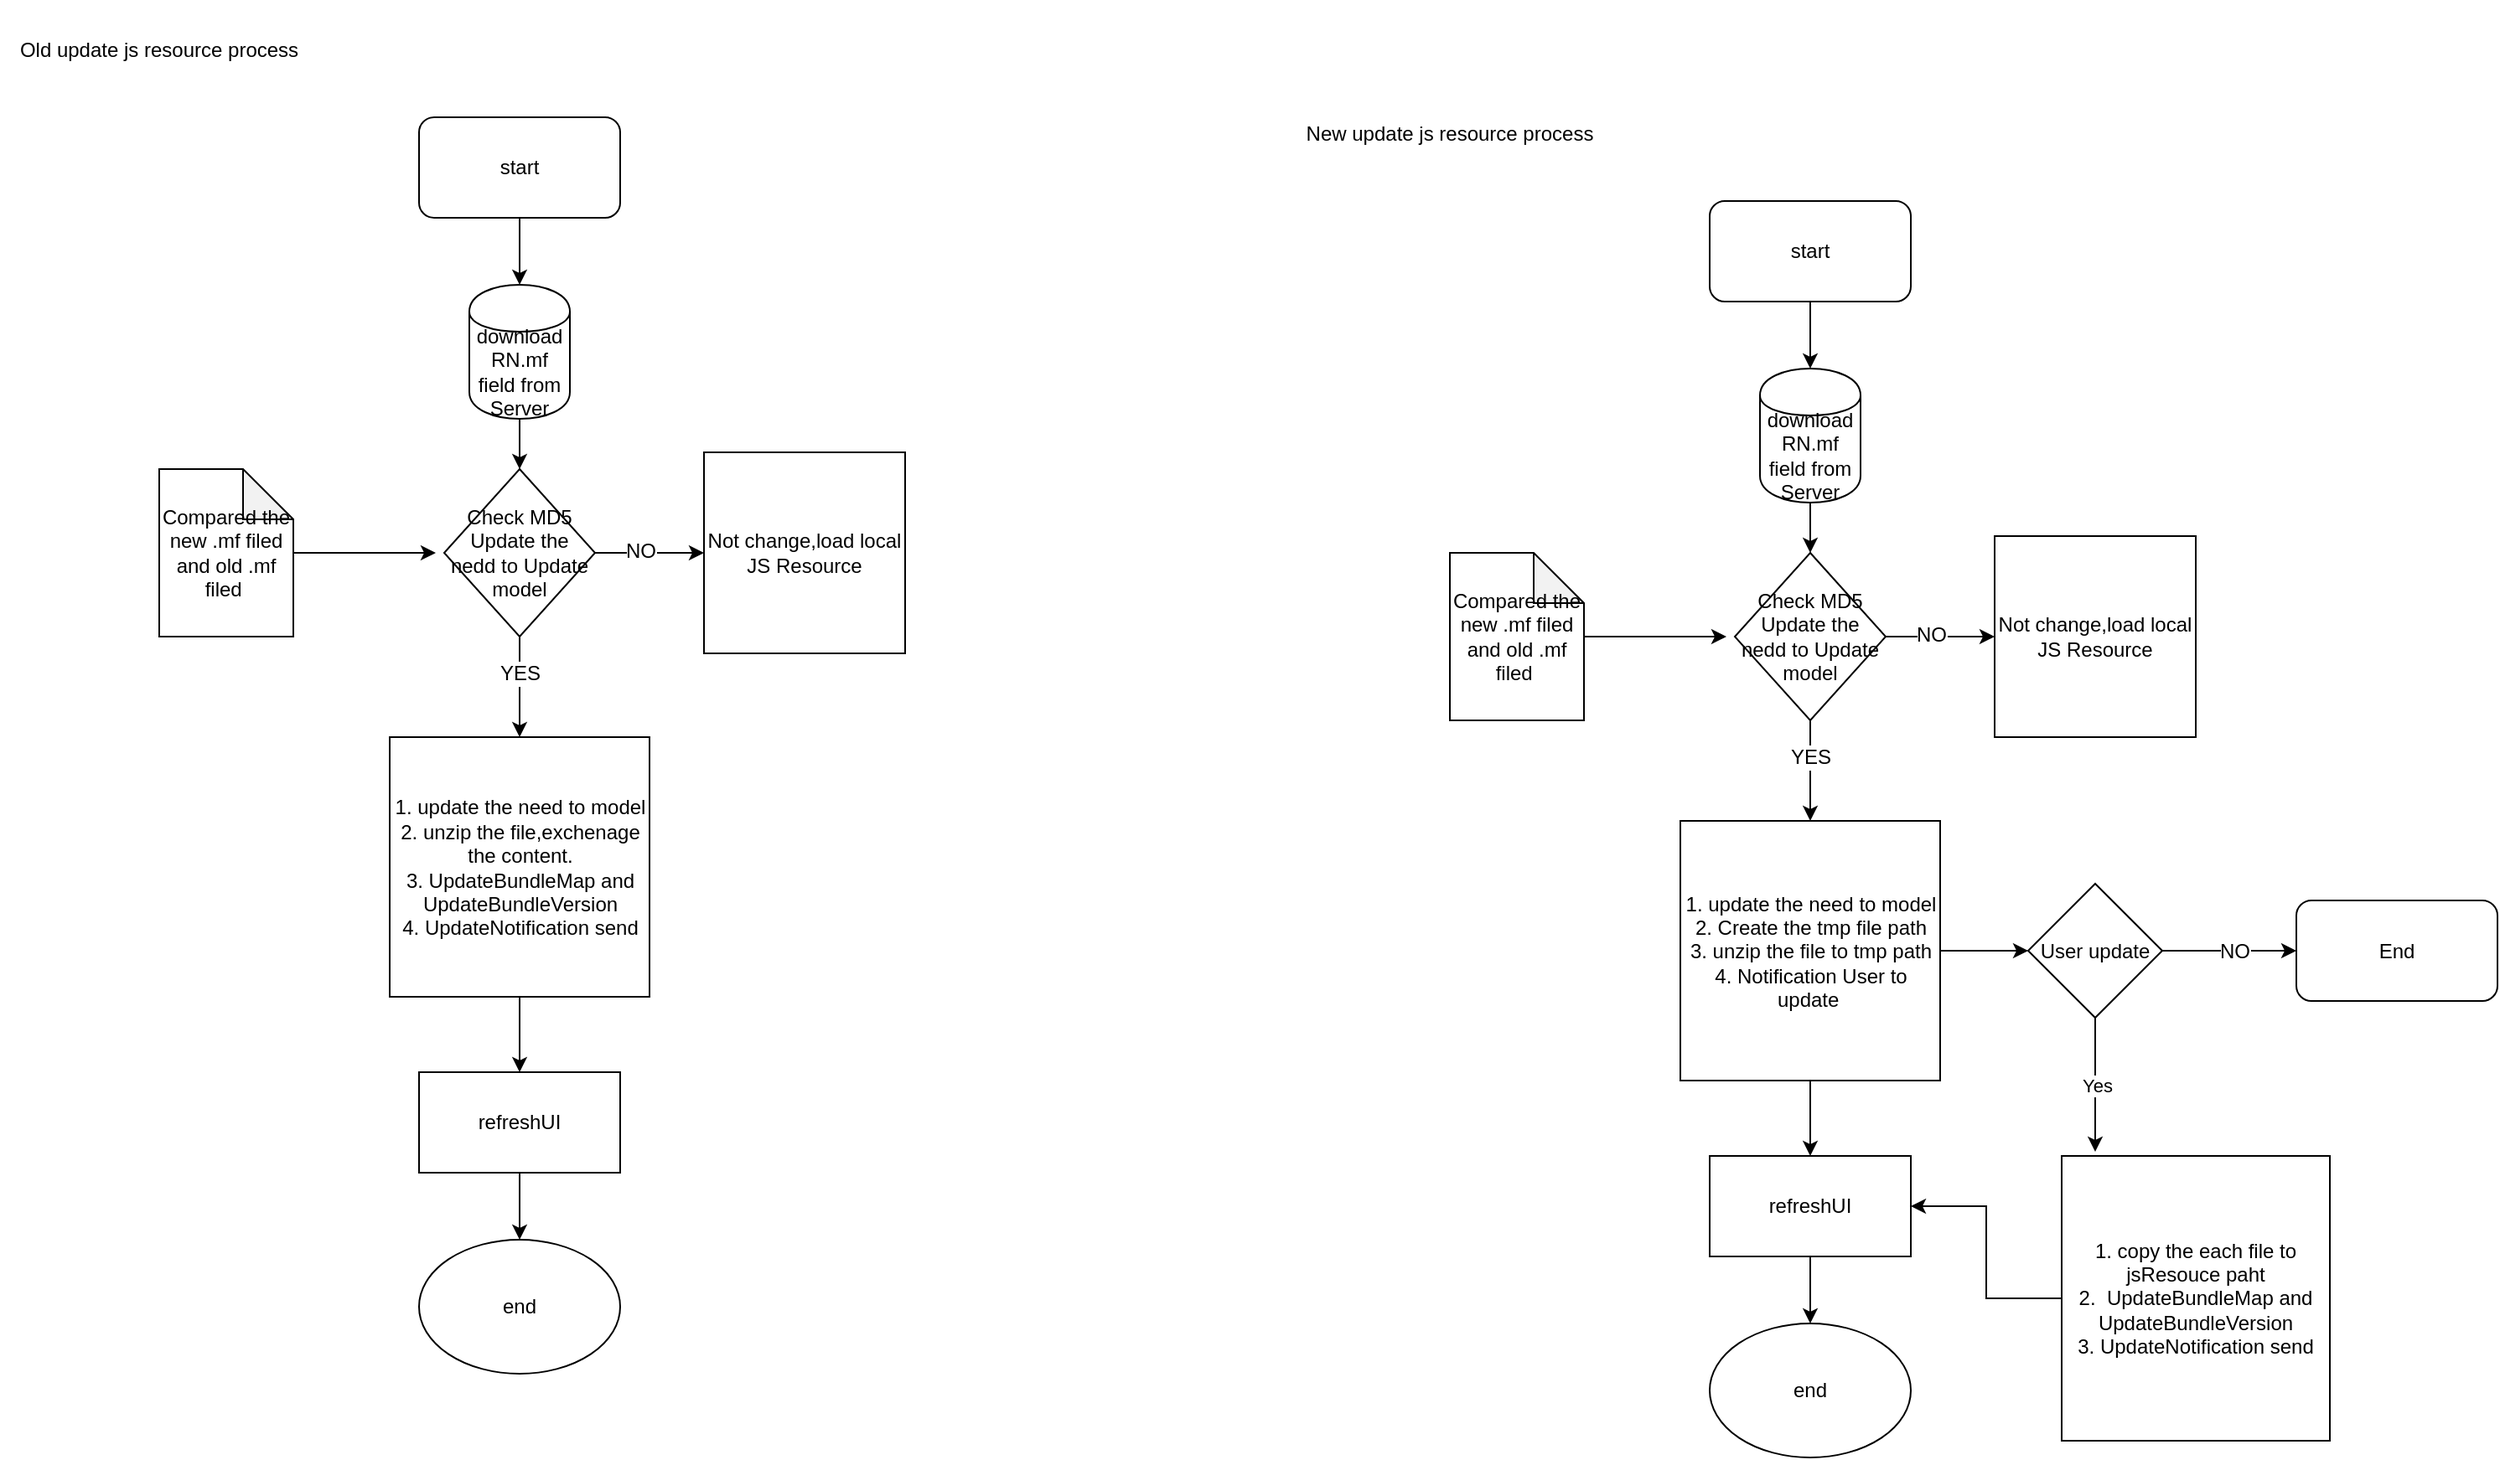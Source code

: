 <mxfile version="10.9.8" type="github"><diagram id="jweYw6e_cuAno958GXBT" name="Page-1"><mxGraphModel dx="1433" dy="720" grid="1" gridSize="10" guides="1" tooltips="1" connect="1" arrows="1" fold="1" page="1" pageScale="1" pageWidth="1654" pageHeight="2336" math="0" shadow="0"><root><mxCell id="0"/><mxCell id="1" parent="0"/><mxCell id="p9r173Tq1zXLV8hb7vDI-3" value="" style="edgeStyle=orthogonalEdgeStyle;rounded=0;orthogonalLoop=1;jettySize=auto;html=1;" edge="1" parent="1" source="p9r173Tq1zXLV8hb7vDI-2" target="p9r173Tq1zXLV8hb7vDI-4"><mxGeometry relative="1" as="geometry"><mxPoint x="900" y="170" as="targetPoint"/><Array as="points"/></mxGeometry></mxCell><mxCell id="p9r173Tq1zXLV8hb7vDI-2" value="start" style="rounded=1;whiteSpace=wrap;html=1;" vertex="1" parent="1"><mxGeometry x="270" y="80" width="120" height="60" as="geometry"/></mxCell><mxCell id="p9r173Tq1zXLV8hb7vDI-8" value="" style="edgeStyle=orthogonalEdgeStyle;rounded=0;orthogonalLoop=1;jettySize=auto;html=1;" edge="1" parent="1" source="p9r173Tq1zXLV8hb7vDI-4" target="p9r173Tq1zXLV8hb7vDI-7"><mxGeometry relative="1" as="geometry"/></mxCell><mxCell id="p9r173Tq1zXLV8hb7vDI-4" value="download RN.mf field from Server" style="shape=cylinder;whiteSpace=wrap;html=1;boundedLbl=1;backgroundOutline=1;" vertex="1" parent="1"><mxGeometry x="300" y="180" width="60" height="80" as="geometry"/></mxCell><mxCell id="p9r173Tq1zXLV8hb7vDI-6" value="Old update js resource process" style="text;html=1;strokeColor=none;fillColor=none;align=center;verticalAlign=middle;whiteSpace=wrap;rounded=0;" vertex="1" parent="1"><mxGeometry x="20" y="10" width="190" height="60" as="geometry"/></mxCell><mxCell id="p9r173Tq1zXLV8hb7vDI-10" value="" style="edgeStyle=orthogonalEdgeStyle;rounded=0;orthogonalLoop=1;jettySize=auto;html=1;" edge="1" parent="1" source="p9r173Tq1zXLV8hb7vDI-7" target="p9r173Tq1zXLV8hb7vDI-9"><mxGeometry relative="1" as="geometry"/></mxCell><mxCell id="p9r173Tq1zXLV8hb7vDI-14" value="YES" style="text;html=1;resizable=0;points=[];align=center;verticalAlign=middle;labelBackgroundColor=#ffffff;" vertex="1" connectable="0" parent="p9r173Tq1zXLV8hb7vDI-10"><mxGeometry x="-0.28" relative="1" as="geometry"><mxPoint as="offset"/></mxGeometry></mxCell><mxCell id="p9r173Tq1zXLV8hb7vDI-16" value="" style="edgeStyle=orthogonalEdgeStyle;rounded=0;orthogonalLoop=1;jettySize=auto;html=1;" edge="1" parent="1" source="p9r173Tq1zXLV8hb7vDI-7" target="p9r173Tq1zXLV8hb7vDI-15"><mxGeometry relative="1" as="geometry"/></mxCell><mxCell id="p9r173Tq1zXLV8hb7vDI-17" value="NO" style="text;html=1;resizable=0;points=[];align=center;verticalAlign=middle;labelBackgroundColor=#ffffff;" vertex="1" connectable="0" parent="p9r173Tq1zXLV8hb7vDI-16"><mxGeometry x="-0.169" y="1" relative="1" as="geometry"><mxPoint as="offset"/></mxGeometry></mxCell><mxCell id="p9r173Tq1zXLV8hb7vDI-7" value="Check MD5&lt;br&gt;Update the nedd to Update model" style="rhombus;whiteSpace=wrap;html=1;" vertex="1" parent="1"><mxGeometry x="285" y="290" width="90" height="100" as="geometry"/></mxCell><mxCell id="p9r173Tq1zXLV8hb7vDI-20" value="" style="edgeStyle=orthogonalEdgeStyle;rounded=0;orthogonalLoop=1;jettySize=auto;html=1;" edge="1" parent="1" source="p9r173Tq1zXLV8hb7vDI-9" target="p9r173Tq1zXLV8hb7vDI-19"><mxGeometry relative="1" as="geometry"/></mxCell><mxCell id="p9r173Tq1zXLV8hb7vDI-9" value="1. update the need to model&lt;br&gt;2.&amp;nbsp;unzip the file,exchenage the content.&lt;br&gt;3. UpdateBundleMap and UpdateBundleVersion&lt;br&gt;4. UpdateNotification send" style="whiteSpace=wrap;html=1;aspect=fixed;" vertex="1" parent="1"><mxGeometry x="252.5" y="450" width="155" height="155" as="geometry"/></mxCell><mxCell id="p9r173Tq1zXLV8hb7vDI-13" value="" style="edgeStyle=orthogonalEdgeStyle;rounded=0;orthogonalLoop=1;jettySize=auto;html=1;" edge="1" parent="1" source="p9r173Tq1zXLV8hb7vDI-11"><mxGeometry relative="1" as="geometry"><mxPoint x="280" y="340" as="targetPoint"/></mxGeometry></mxCell><mxCell id="p9r173Tq1zXLV8hb7vDI-11" value="Compared the new .mf filed and old .mf filed&amp;nbsp;" style="shape=note;whiteSpace=wrap;html=1;backgroundOutline=1;darkOpacity=0.05;" vertex="1" parent="1"><mxGeometry x="115" y="290" width="80" height="100" as="geometry"/></mxCell><mxCell id="p9r173Tq1zXLV8hb7vDI-15" value="Not change,load local JS Resource" style="whiteSpace=wrap;html=1;aspect=fixed;" vertex="1" parent="1"><mxGeometry x="440" y="280" width="120" height="120" as="geometry"/></mxCell><mxCell id="p9r173Tq1zXLV8hb7vDI-22" value="" style="edgeStyle=orthogonalEdgeStyle;rounded=0;orthogonalLoop=1;jettySize=auto;html=1;" edge="1" parent="1" source="p9r173Tq1zXLV8hb7vDI-19" target="p9r173Tq1zXLV8hb7vDI-21"><mxGeometry relative="1" as="geometry"/></mxCell><mxCell id="p9r173Tq1zXLV8hb7vDI-19" value="refreshUI" style="rounded=0;whiteSpace=wrap;html=1;" vertex="1" parent="1"><mxGeometry x="270" y="650" width="120" height="60" as="geometry"/></mxCell><mxCell id="p9r173Tq1zXLV8hb7vDI-21" value="end" style="ellipse;whiteSpace=wrap;html=1;" vertex="1" parent="1"><mxGeometry x="270" y="750" width="120" height="80" as="geometry"/></mxCell><mxCell id="p9r173Tq1zXLV8hb7vDI-23" value="" style="edgeStyle=orthogonalEdgeStyle;rounded=0;orthogonalLoop=1;jettySize=auto;html=1;" edge="1" parent="1" source="p9r173Tq1zXLV8hb7vDI-24" target="p9r173Tq1zXLV8hb7vDI-26"><mxGeometry relative="1" as="geometry"><mxPoint x="1670" y="220" as="targetPoint"/><Array as="points"/></mxGeometry></mxCell><mxCell id="p9r173Tq1zXLV8hb7vDI-24" value="start" style="rounded=1;whiteSpace=wrap;html=1;" vertex="1" parent="1"><mxGeometry x="1040" y="130" width="120" height="60" as="geometry"/></mxCell><mxCell id="p9r173Tq1zXLV8hb7vDI-25" value="" style="edgeStyle=orthogonalEdgeStyle;rounded=0;orthogonalLoop=1;jettySize=auto;html=1;" edge="1" parent="1" source="p9r173Tq1zXLV8hb7vDI-26" target="p9r173Tq1zXLV8hb7vDI-32"><mxGeometry relative="1" as="geometry"/></mxCell><mxCell id="p9r173Tq1zXLV8hb7vDI-26" value="download RN.mf field from Server" style="shape=cylinder;whiteSpace=wrap;html=1;boundedLbl=1;backgroundOutline=1;" vertex="1" parent="1"><mxGeometry x="1070" y="230" width="60" height="80" as="geometry"/></mxCell><mxCell id="p9r173Tq1zXLV8hb7vDI-27" value="New update js resource process" style="text;html=1;strokeColor=none;fillColor=none;align=center;verticalAlign=middle;whiteSpace=wrap;rounded=0;" vertex="1" parent="1"><mxGeometry x="790" y="60" width="190" height="60" as="geometry"/></mxCell><mxCell id="p9r173Tq1zXLV8hb7vDI-28" value="" style="edgeStyle=orthogonalEdgeStyle;rounded=0;orthogonalLoop=1;jettySize=auto;html=1;" edge="1" parent="1" source="p9r173Tq1zXLV8hb7vDI-32" target="p9r173Tq1zXLV8hb7vDI-34"><mxGeometry relative="1" as="geometry"/></mxCell><mxCell id="p9r173Tq1zXLV8hb7vDI-29" value="YES" style="text;html=1;resizable=0;points=[];align=center;verticalAlign=middle;labelBackgroundColor=#ffffff;" vertex="1" connectable="0" parent="p9r173Tq1zXLV8hb7vDI-28"><mxGeometry x="-0.28" relative="1" as="geometry"><mxPoint as="offset"/></mxGeometry></mxCell><mxCell id="p9r173Tq1zXLV8hb7vDI-30" value="" style="edgeStyle=orthogonalEdgeStyle;rounded=0;orthogonalLoop=1;jettySize=auto;html=1;" edge="1" parent="1" source="p9r173Tq1zXLV8hb7vDI-32" target="p9r173Tq1zXLV8hb7vDI-37"><mxGeometry relative="1" as="geometry"/></mxCell><mxCell id="p9r173Tq1zXLV8hb7vDI-31" value="NO" style="text;html=1;resizable=0;points=[];align=center;verticalAlign=middle;labelBackgroundColor=#ffffff;" vertex="1" connectable="0" parent="p9r173Tq1zXLV8hb7vDI-30"><mxGeometry x="-0.169" y="1" relative="1" as="geometry"><mxPoint as="offset"/></mxGeometry></mxCell><mxCell id="p9r173Tq1zXLV8hb7vDI-32" value="Check MD5&lt;br&gt;Update the nedd to Update model" style="rhombus;whiteSpace=wrap;html=1;" vertex="1" parent="1"><mxGeometry x="1055" y="340" width="90" height="100" as="geometry"/></mxCell><mxCell id="p9r173Tq1zXLV8hb7vDI-33" value="" style="edgeStyle=orthogonalEdgeStyle;rounded=0;orthogonalLoop=1;jettySize=auto;html=1;" edge="1" parent="1" source="p9r173Tq1zXLV8hb7vDI-34" target="p9r173Tq1zXLV8hb7vDI-39"><mxGeometry relative="1" as="geometry"/></mxCell><mxCell id="p9r173Tq1zXLV8hb7vDI-42" value="" style="edgeStyle=orthogonalEdgeStyle;rounded=0;orthogonalLoop=1;jettySize=auto;html=1;" edge="1" parent="1" source="p9r173Tq1zXLV8hb7vDI-34"><mxGeometry relative="1" as="geometry"><mxPoint x="1230" y="577.5" as="targetPoint"/></mxGeometry></mxCell><mxCell id="p9r173Tq1zXLV8hb7vDI-34" value="1. update the need to model&lt;br&gt;2. Create the tmp file path&lt;br&gt;3.&amp;nbsp;unzip the file to tmp path&lt;br&gt;4. Notification User to update&amp;nbsp;" style="whiteSpace=wrap;html=1;aspect=fixed;" vertex="1" parent="1"><mxGeometry x="1022.5" y="500" width="155" height="155" as="geometry"/></mxCell><mxCell id="p9r173Tq1zXLV8hb7vDI-35" value="" style="edgeStyle=orthogonalEdgeStyle;rounded=0;orthogonalLoop=1;jettySize=auto;html=1;" edge="1" parent="1" source="p9r173Tq1zXLV8hb7vDI-36"><mxGeometry relative="1" as="geometry"><mxPoint x="1050" y="390" as="targetPoint"/></mxGeometry></mxCell><mxCell id="p9r173Tq1zXLV8hb7vDI-36" value="Compared the new .mf filed and old .mf filed&amp;nbsp;" style="shape=note;whiteSpace=wrap;html=1;backgroundOutline=1;darkOpacity=0.05;" vertex="1" parent="1"><mxGeometry x="885" y="340" width="80" height="100" as="geometry"/></mxCell><mxCell id="p9r173Tq1zXLV8hb7vDI-37" value="Not change,load local JS Resource" style="whiteSpace=wrap;html=1;aspect=fixed;" vertex="1" parent="1"><mxGeometry x="1210" y="330" width="120" height="120" as="geometry"/></mxCell><mxCell id="p9r173Tq1zXLV8hb7vDI-38" value="" style="edgeStyle=orthogonalEdgeStyle;rounded=0;orthogonalLoop=1;jettySize=auto;html=1;" edge="1" parent="1" source="p9r173Tq1zXLV8hb7vDI-39" target="p9r173Tq1zXLV8hb7vDI-40"><mxGeometry relative="1" as="geometry"/></mxCell><mxCell id="p9r173Tq1zXLV8hb7vDI-39" value="refreshUI" style="rounded=0;whiteSpace=wrap;html=1;" vertex="1" parent="1"><mxGeometry x="1040" y="700" width="120" height="60" as="geometry"/></mxCell><mxCell id="p9r173Tq1zXLV8hb7vDI-40" value="end" style="ellipse;whiteSpace=wrap;html=1;" vertex="1" parent="1"><mxGeometry x="1040" y="800" width="120" height="80" as="geometry"/></mxCell><mxCell id="p9r173Tq1zXLV8hb7vDI-51" value="" style="edgeStyle=orthogonalEdgeStyle;rounded=0;orthogonalLoop=1;jettySize=auto;html=1;" edge="1" parent="1" source="p9r173Tq1zXLV8hb7vDI-45"><mxGeometry relative="1" as="geometry"><mxPoint x="1390" y="577.5" as="targetPoint"/></mxGeometry></mxCell><mxCell id="p9r173Tq1zXLV8hb7vDI-52" value="NO" style="text;html=1;resizable=0;points=[];align=center;verticalAlign=middle;labelBackgroundColor=#ffffff;" vertex="1" connectable="0" parent="p9r173Tq1zXLV8hb7vDI-51"><mxGeometry x="0.075" y="1" relative="1" as="geometry"><mxPoint y="1" as="offset"/></mxGeometry></mxCell><mxCell id="p9r173Tq1zXLV8hb7vDI-55" value="Yes" style="edgeStyle=orthogonalEdgeStyle;rounded=0;orthogonalLoop=1;jettySize=auto;html=1;" edge="1" parent="1" source="p9r173Tq1zXLV8hb7vDI-45"><mxGeometry relative="1" as="geometry"><mxPoint x="1270" y="697.5" as="targetPoint"/></mxGeometry></mxCell><mxCell id="p9r173Tq1zXLV8hb7vDI-45" value="User update" style="rhombus;whiteSpace=wrap;html=1;" vertex="1" parent="1"><mxGeometry x="1230" y="537.5" width="80" height="80" as="geometry"/></mxCell><mxCell id="p9r173Tq1zXLV8hb7vDI-53" value="End" style="rounded=1;whiteSpace=wrap;html=1;" vertex="1" parent="1"><mxGeometry x="1390" y="547.5" width="120" height="60" as="geometry"/></mxCell><mxCell id="p9r173Tq1zXLV8hb7vDI-61" style="edgeStyle=orthogonalEdgeStyle;rounded=0;orthogonalLoop=1;jettySize=auto;html=1;entryX=1;entryY=0.5;entryDx=0;entryDy=0;" edge="1" parent="1" source="p9r173Tq1zXLV8hb7vDI-56" target="p9r173Tq1zXLV8hb7vDI-39"><mxGeometry relative="1" as="geometry"/></mxCell><mxCell id="p9r173Tq1zXLV8hb7vDI-56" value="1. copy the each file to jsResouce paht&lt;br&gt;2.&amp;nbsp; UpdateBundleMap and UpdateBundleVersion&lt;br&gt;3. UpdateNotification send&lt;br&gt;" style="rounded=0;whiteSpace=wrap;html=1;" vertex="1" parent="1"><mxGeometry x="1250" y="700" width="160" height="170" as="geometry"/></mxCell></root></mxGraphModel></diagram></mxfile>